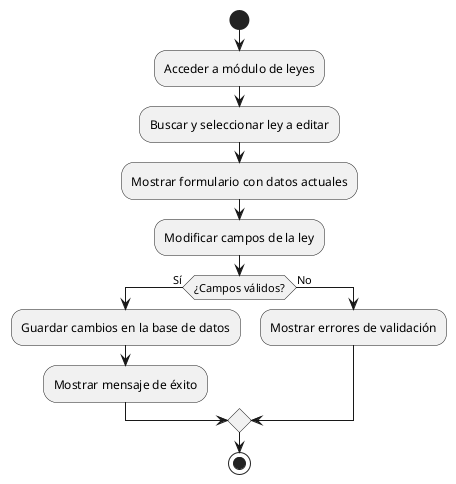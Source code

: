 @startuml Editar_ley
|Especialista o Administrador|
start

:Acceder a módulo de leyes;
:Buscar y seleccionar ley a editar;
:Mostrar formulario con datos actuales;
:Modificar campos de la ley;

if (¿Campos válidos?) then (Sí)
  :Guardar cambios en la base de datos;
  :Mostrar mensaje de éxito;
else (No)
  :Mostrar errores de validación;
endif

stop
@enduml

